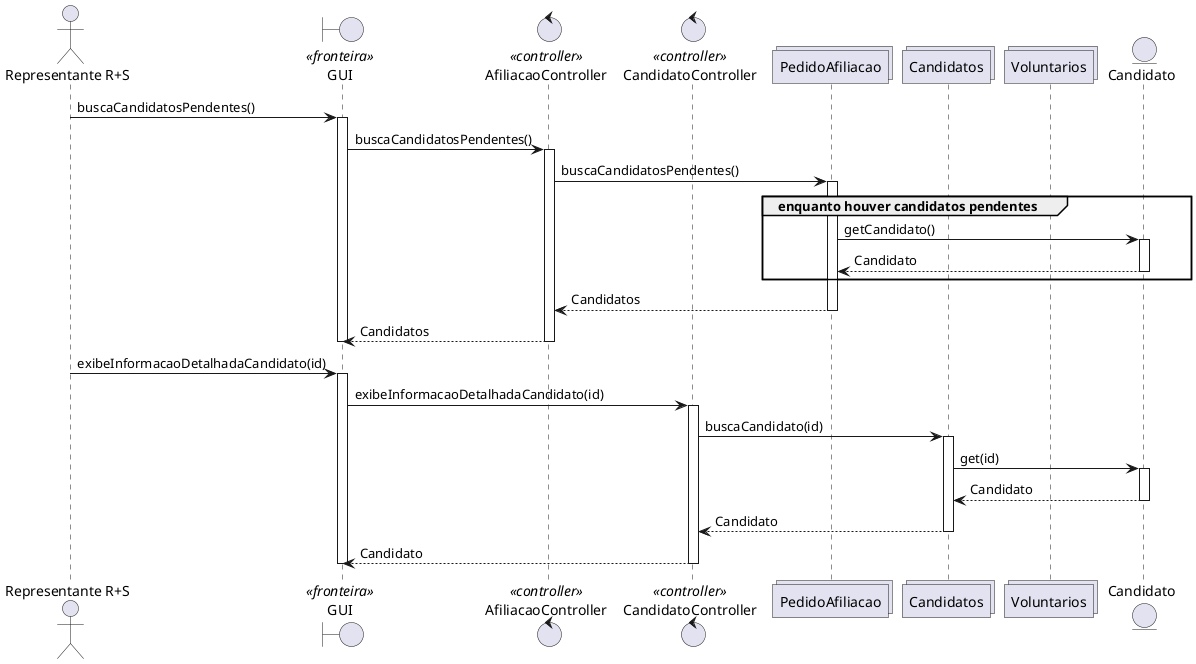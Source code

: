 @startuml

actor "Representante R+S" as representante
boundary "GUI" as gui <<fronteira>>
control "AfiliacaoController" as afiliacaoController <<controller>>
control "CandidatoController" as candidatoController <<controller>>

collections "PedidoAfiliacao" as pedidoAfiliacao
collections "Candidatos" as candidatos
collections "Voluntarios" as voluntarios

entity "Candidato" as candidato


representante -> gui: buscaCandidatosPendentes()
activate gui

    gui -> afiliacaoController: buscaCandidatosPendentes()
    activate afiliacaoController

        afiliacaoController -> pedidoAfiliacao: buscaCandidatosPendentes()
        activate pedidoAfiliacao
            group enquanto houver candidatos pendentes
                pedidoAfiliacao -> candidato: getCandidato()
                activate candidato
                    
                    candidato --> pedidoAfiliacao: Candidato

                deactivate candidato
            end
            pedidoAfiliacao --> afiliacaoController: Candidatos

            deactivate pedidoAfiliacao

        afiliacaoController --> gui: Candidatos
        deactivate afiliacaoController

deactivate gui 


representante -> gui: exibeInformacaoDetalhadaCandidato(id)
activate gui

    gui -> candidatoController: exibeInformacaoDetalhadaCandidato(id)
    activate candidatoController

        candidatoController -> candidatos: buscaCandidato(id)
        activate candidatos

            candidatos -> candidato: get(id)
            activate candidato

                candidato --> candidatos: Candidato

            deactivate candidato
            candidatos --> candidatoController: Candidato

        deactivate candidatos
        candidatoController --> gui: Candidato

    deactivate candidatoController

deactivate gui



@enduml
